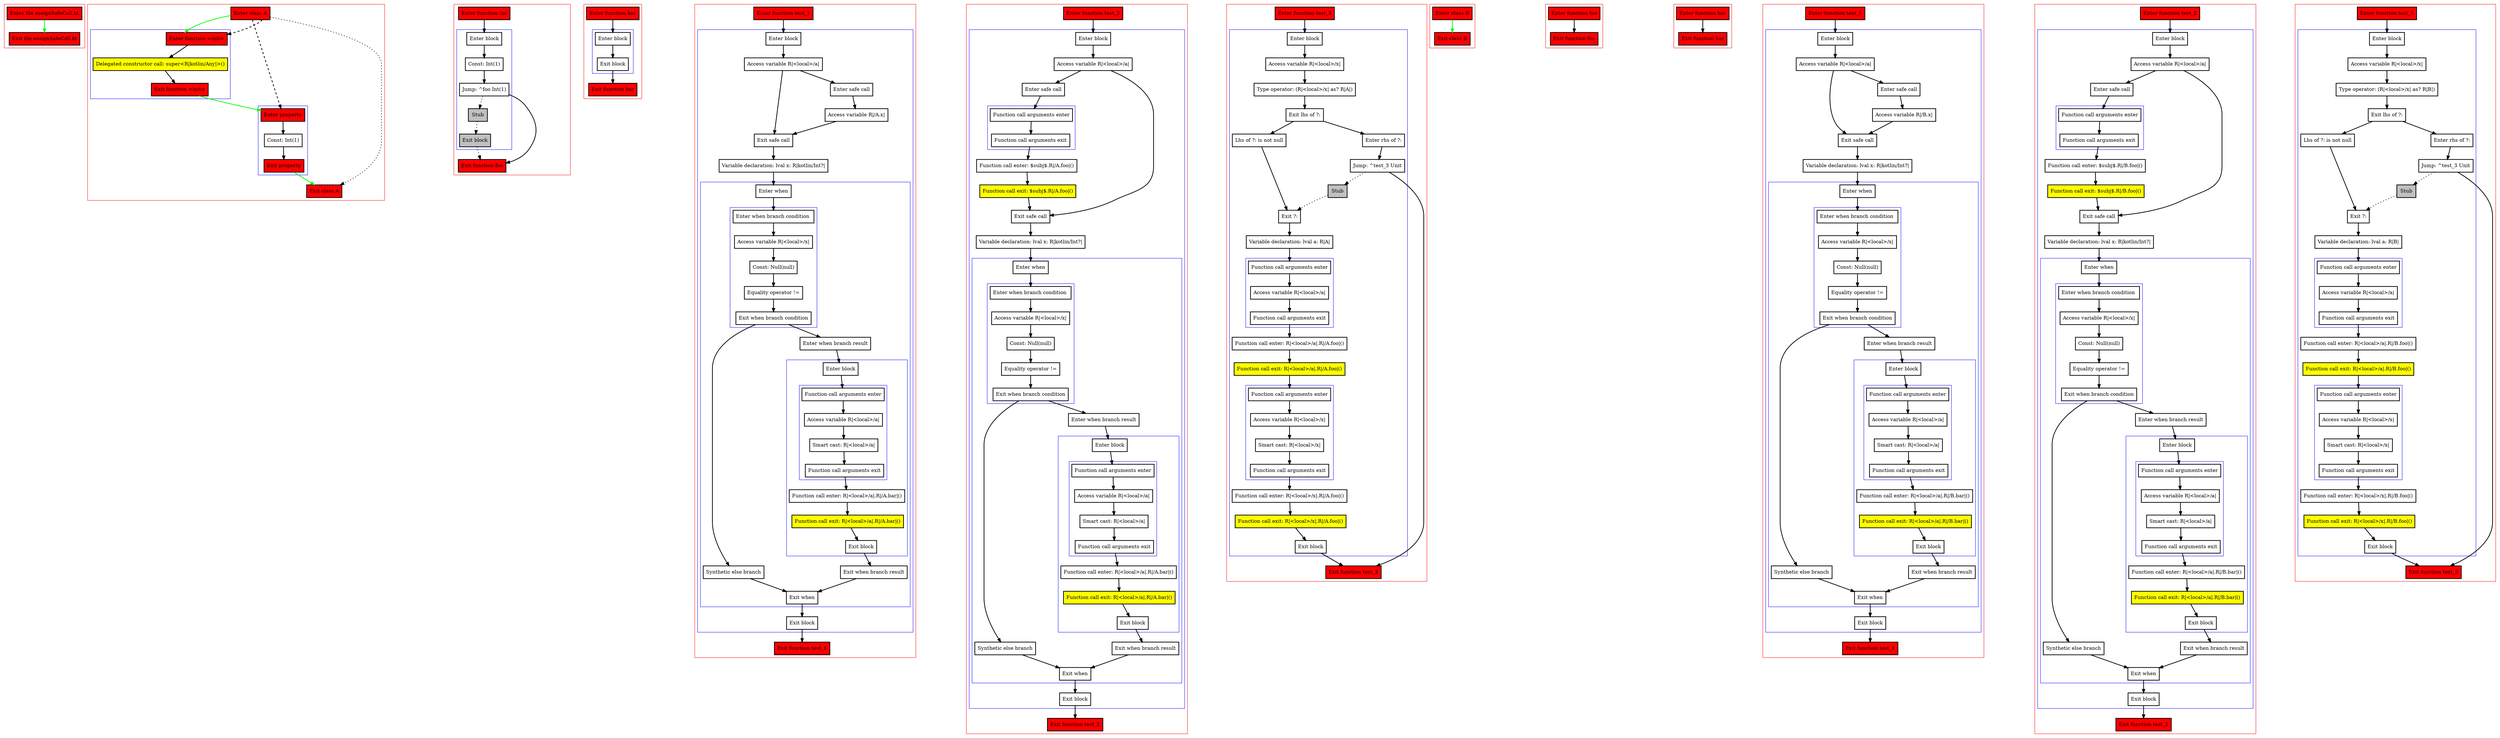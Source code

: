 digraph assignSafeCall_kt {
    graph [nodesep=3]
    node [shape=box penwidth=2]
    edge [penwidth=2]

    subgraph cluster_0 {
        color=red
        0 [label="Enter file assignSafeCall.kt" style="filled" fillcolor=red];
        1 [label="Exit file assignSafeCall.kt" style="filled" fillcolor=red];
    }
    0 -> {1} [color=green];

    subgraph cluster_1 {
        color=red
        2 [label="Enter class A" style="filled" fillcolor=red];
        subgraph cluster_2 {
            color=blue
            3 [label="Enter function <init>" style="filled" fillcolor=red];
            4 [label="Delegated constructor call: super<R|kotlin/Any|>()" style="filled" fillcolor=yellow];
            5 [label="Exit function <init>" style="filled" fillcolor=red];
        }
        subgraph cluster_3 {
            color=blue
            6 [label="Enter property" style="filled" fillcolor=red];
            7 [label="Const: Int(1)"];
            8 [label="Exit property" style="filled" fillcolor=red];
        }
        9 [label="Exit class A" style="filled" fillcolor=red];
    }
    2 -> {3} [color=green];
    2 -> {9} [style=dotted];
    2 -> {3 6} [style=dashed];
    3 -> {4};
    4 -> {5};
    5 -> {6} [color=green];
    6 -> {7};
    7 -> {8};
    8 -> {9} [color=green];

    subgraph cluster_4 {
        color=red
        10 [label="Enter function foo" style="filled" fillcolor=red];
        subgraph cluster_5 {
            color=blue
            11 [label="Enter block"];
            12 [label="Const: Int(1)"];
            13 [label="Jump: ^foo Int(1)"];
            14 [label="Stub" style="filled" fillcolor=gray];
            15 [label="Exit block" style="filled" fillcolor=gray];
        }
        16 [label="Exit function foo" style="filled" fillcolor=red];
    }
    10 -> {11};
    11 -> {12};
    12 -> {13};
    13 -> {16};
    13 -> {14} [style=dotted];
    14 -> {15} [style=dotted];
    15 -> {16} [style=dotted];

    subgraph cluster_6 {
        color=red
        17 [label="Enter function bar" style="filled" fillcolor=red];
        subgraph cluster_7 {
            color=blue
            18 [label="Enter block"];
            19 [label="Exit block"];
        }
        20 [label="Exit function bar" style="filled" fillcolor=red];
    }
    17 -> {18};
    18 -> {19};
    19 -> {20};

    subgraph cluster_8 {
        color=red
        21 [label="Enter function test_1" style="filled" fillcolor=red];
        subgraph cluster_9 {
            color=blue
            22 [label="Enter block"];
            23 [label="Access variable R|<local>/a|"];
            24 [label="Enter safe call"];
            25 [label="Access variable R|/A.x|"];
            26 [label="Exit safe call"];
            27 [label="Variable declaration: lval x: R|kotlin/Int?|"];
            subgraph cluster_10 {
                color=blue
                28 [label="Enter when"];
                subgraph cluster_11 {
                    color=blue
                    29 [label="Enter when branch condition "];
                    30 [label="Access variable R|<local>/x|"];
                    31 [label="Const: Null(null)"];
                    32 [label="Equality operator !="];
                    33 [label="Exit when branch condition"];
                }
                34 [label="Synthetic else branch"];
                35 [label="Enter when branch result"];
                subgraph cluster_12 {
                    color=blue
                    36 [label="Enter block"];
                    subgraph cluster_13 {
                        color=blue
                        37 [label="Function call arguments enter"];
                        38 [label="Access variable R|<local>/a|"];
                        39 [label="Smart cast: R|<local>/a|"];
                        40 [label="Function call arguments exit"];
                    }
                    41 [label="Function call enter: R|<local>/a|.R|/A.bar|()"];
                    42 [label="Function call exit: R|<local>/a|.R|/A.bar|()" style="filled" fillcolor=yellow];
                    43 [label="Exit block"];
                }
                44 [label="Exit when branch result"];
                45 [label="Exit when"];
            }
            46 [label="Exit block"];
        }
        47 [label="Exit function test_1" style="filled" fillcolor=red];
    }
    21 -> {22};
    22 -> {23};
    23 -> {24 26};
    24 -> {25};
    25 -> {26};
    26 -> {27};
    27 -> {28};
    28 -> {29};
    29 -> {30};
    30 -> {31};
    31 -> {32};
    32 -> {33};
    33 -> {34 35};
    34 -> {45};
    35 -> {36};
    36 -> {37};
    37 -> {38};
    38 -> {39};
    39 -> {40};
    40 -> {41};
    41 -> {42};
    42 -> {43};
    43 -> {44};
    44 -> {45};
    45 -> {46};
    46 -> {47};

    subgraph cluster_14 {
        color=red
        48 [label="Enter function test_2" style="filled" fillcolor=red];
        subgraph cluster_15 {
            color=blue
            49 [label="Enter block"];
            50 [label="Access variable R|<local>/a|"];
            51 [label="Enter safe call"];
            subgraph cluster_16 {
                color=blue
                52 [label="Function call arguments enter"];
                53 [label="Function call arguments exit"];
            }
            54 [label="Function call enter: $subj$.R|/A.foo|()"];
            55 [label="Function call exit: $subj$.R|/A.foo|()" style="filled" fillcolor=yellow];
            56 [label="Exit safe call"];
            57 [label="Variable declaration: lval x: R|kotlin/Int?|"];
            subgraph cluster_17 {
                color=blue
                58 [label="Enter when"];
                subgraph cluster_18 {
                    color=blue
                    59 [label="Enter when branch condition "];
                    60 [label="Access variable R|<local>/x|"];
                    61 [label="Const: Null(null)"];
                    62 [label="Equality operator !="];
                    63 [label="Exit when branch condition"];
                }
                64 [label="Synthetic else branch"];
                65 [label="Enter when branch result"];
                subgraph cluster_19 {
                    color=blue
                    66 [label="Enter block"];
                    subgraph cluster_20 {
                        color=blue
                        67 [label="Function call arguments enter"];
                        68 [label="Access variable R|<local>/a|"];
                        69 [label="Smart cast: R|<local>/a|"];
                        70 [label="Function call arguments exit"];
                    }
                    71 [label="Function call enter: R|<local>/a|.R|/A.bar|()"];
                    72 [label="Function call exit: R|<local>/a|.R|/A.bar|()" style="filled" fillcolor=yellow];
                    73 [label="Exit block"];
                }
                74 [label="Exit when branch result"];
                75 [label="Exit when"];
            }
            76 [label="Exit block"];
        }
        77 [label="Exit function test_2" style="filled" fillcolor=red];
    }
    48 -> {49};
    49 -> {50};
    50 -> {51 56};
    51 -> {52};
    52 -> {53};
    53 -> {54};
    54 -> {55};
    55 -> {56};
    56 -> {57};
    57 -> {58};
    58 -> {59};
    59 -> {60};
    60 -> {61};
    61 -> {62};
    62 -> {63};
    63 -> {64 65};
    64 -> {75};
    65 -> {66};
    66 -> {67};
    67 -> {68};
    68 -> {69};
    69 -> {70};
    70 -> {71};
    71 -> {72};
    72 -> {73};
    73 -> {74};
    74 -> {75};
    75 -> {76};
    76 -> {77};

    subgraph cluster_21 {
        color=red
        78 [label="Enter function test_3" style="filled" fillcolor=red];
        subgraph cluster_22 {
            color=blue
            79 [label="Enter block"];
            80 [label="Access variable R|<local>/x|"];
            81 [label="Type operator: (R|<local>/x| as? R|A|)"];
            82 [label="Exit lhs of ?:"];
            83 [label="Enter rhs of ?:"];
            84 [label="Jump: ^test_3 Unit"];
            85 [label="Stub" style="filled" fillcolor=gray];
            86 [label="Lhs of ?: is not null"];
            87 [label="Exit ?:"];
            88 [label="Variable declaration: lval a: R|A|"];
            subgraph cluster_23 {
                color=blue
                89 [label="Function call arguments enter"];
                90 [label="Access variable R|<local>/a|"];
                91 [label="Function call arguments exit"];
            }
            92 [label="Function call enter: R|<local>/a|.R|/A.foo|()"];
            93 [label="Function call exit: R|<local>/a|.R|/A.foo|()" style="filled" fillcolor=yellow];
            subgraph cluster_24 {
                color=blue
                94 [label="Function call arguments enter"];
                95 [label="Access variable R|<local>/x|"];
                96 [label="Smart cast: R|<local>/x|"];
                97 [label="Function call arguments exit"];
            }
            98 [label="Function call enter: R|<local>/x|.R|/A.foo|()"];
            99 [label="Function call exit: R|<local>/x|.R|/A.foo|()" style="filled" fillcolor=yellow];
            100 [label="Exit block"];
        }
        101 [label="Exit function test_3" style="filled" fillcolor=red];
    }
    78 -> {79};
    79 -> {80};
    80 -> {81};
    81 -> {82};
    82 -> {83 86};
    83 -> {84};
    84 -> {101};
    84 -> {85} [style=dotted];
    85 -> {87} [style=dotted];
    86 -> {87};
    87 -> {88};
    88 -> {89};
    89 -> {90};
    90 -> {91};
    91 -> {92};
    92 -> {93};
    93 -> {94};
    94 -> {95};
    95 -> {96};
    96 -> {97};
    97 -> {98};
    98 -> {99};
    99 -> {100};
    100 -> {101};

    subgraph cluster_25 {
        color=red
        102 [label="Enter class B" style="filled" fillcolor=red];
        103 [label="Exit class B" style="filled" fillcolor=red];
    }
    102 -> {103} [color=green];

    subgraph cluster_26 {
        color=red
        104 [label="Enter function foo" style="filled" fillcolor=red];
        105 [label="Exit function foo" style="filled" fillcolor=red];
    }
    104 -> {105};

    subgraph cluster_27 {
        color=red
        106 [label="Enter function bar" style="filled" fillcolor=red];
        107 [label="Exit function bar" style="filled" fillcolor=red];
    }
    106 -> {107};

    subgraph cluster_28 {
        color=red
        108 [label="Enter function test_1" style="filled" fillcolor=red];
        subgraph cluster_29 {
            color=blue
            109 [label="Enter block"];
            110 [label="Access variable R|<local>/a|"];
            111 [label="Enter safe call"];
            112 [label="Access variable R|/B.x|"];
            113 [label="Exit safe call"];
            114 [label="Variable declaration: lval x: R|kotlin/Int?|"];
            subgraph cluster_30 {
                color=blue
                115 [label="Enter when"];
                subgraph cluster_31 {
                    color=blue
                    116 [label="Enter when branch condition "];
                    117 [label="Access variable R|<local>/x|"];
                    118 [label="Const: Null(null)"];
                    119 [label="Equality operator !="];
                    120 [label="Exit when branch condition"];
                }
                121 [label="Synthetic else branch"];
                122 [label="Enter when branch result"];
                subgraph cluster_32 {
                    color=blue
                    123 [label="Enter block"];
                    subgraph cluster_33 {
                        color=blue
                        124 [label="Function call arguments enter"];
                        125 [label="Access variable R|<local>/a|"];
                        126 [label="Smart cast: R|<local>/a|"];
                        127 [label="Function call arguments exit"];
                    }
                    128 [label="Function call enter: R|<local>/a|.R|/B.bar|()"];
                    129 [label="Function call exit: R|<local>/a|.R|/B.bar|()" style="filled" fillcolor=yellow];
                    130 [label="Exit block"];
                }
                131 [label="Exit when branch result"];
                132 [label="Exit when"];
            }
            133 [label="Exit block"];
        }
        134 [label="Exit function test_1" style="filled" fillcolor=red];
    }
    108 -> {109};
    109 -> {110};
    110 -> {111 113};
    111 -> {112};
    112 -> {113};
    113 -> {114};
    114 -> {115};
    115 -> {116};
    116 -> {117};
    117 -> {118};
    118 -> {119};
    119 -> {120};
    120 -> {121 122};
    121 -> {132};
    122 -> {123};
    123 -> {124};
    124 -> {125};
    125 -> {126};
    126 -> {127};
    127 -> {128};
    128 -> {129};
    129 -> {130};
    130 -> {131};
    131 -> {132};
    132 -> {133};
    133 -> {134};

    subgraph cluster_34 {
        color=red
        135 [label="Enter function test_2" style="filled" fillcolor=red];
        subgraph cluster_35 {
            color=blue
            136 [label="Enter block"];
            137 [label="Access variable R|<local>/a|"];
            138 [label="Enter safe call"];
            subgraph cluster_36 {
                color=blue
                139 [label="Function call arguments enter"];
                140 [label="Function call arguments exit"];
            }
            141 [label="Function call enter: $subj$.R|/B.foo|()"];
            142 [label="Function call exit: $subj$.R|/B.foo|()" style="filled" fillcolor=yellow];
            143 [label="Exit safe call"];
            144 [label="Variable declaration: lval x: R|kotlin/Int?|"];
            subgraph cluster_37 {
                color=blue
                145 [label="Enter when"];
                subgraph cluster_38 {
                    color=blue
                    146 [label="Enter when branch condition "];
                    147 [label="Access variable R|<local>/x|"];
                    148 [label="Const: Null(null)"];
                    149 [label="Equality operator !="];
                    150 [label="Exit when branch condition"];
                }
                151 [label="Synthetic else branch"];
                152 [label="Enter when branch result"];
                subgraph cluster_39 {
                    color=blue
                    153 [label="Enter block"];
                    subgraph cluster_40 {
                        color=blue
                        154 [label="Function call arguments enter"];
                        155 [label="Access variable R|<local>/a|"];
                        156 [label="Smart cast: R|<local>/a|"];
                        157 [label="Function call arguments exit"];
                    }
                    158 [label="Function call enter: R|<local>/a|.R|/B.bar|()"];
                    159 [label="Function call exit: R|<local>/a|.R|/B.bar|()" style="filled" fillcolor=yellow];
                    160 [label="Exit block"];
                }
                161 [label="Exit when branch result"];
                162 [label="Exit when"];
            }
            163 [label="Exit block"];
        }
        164 [label="Exit function test_2" style="filled" fillcolor=red];
    }
    135 -> {136};
    136 -> {137};
    137 -> {138 143};
    138 -> {139};
    139 -> {140};
    140 -> {141};
    141 -> {142};
    142 -> {143};
    143 -> {144};
    144 -> {145};
    145 -> {146};
    146 -> {147};
    147 -> {148};
    148 -> {149};
    149 -> {150};
    150 -> {151 152};
    151 -> {162};
    152 -> {153};
    153 -> {154};
    154 -> {155};
    155 -> {156};
    156 -> {157};
    157 -> {158};
    158 -> {159};
    159 -> {160};
    160 -> {161};
    161 -> {162};
    162 -> {163};
    163 -> {164};

    subgraph cluster_41 {
        color=red
        165 [label="Enter function test_3" style="filled" fillcolor=red];
        subgraph cluster_42 {
            color=blue
            166 [label="Enter block"];
            167 [label="Access variable R|<local>/x|"];
            168 [label="Type operator: (R|<local>/x| as? R|B|)"];
            169 [label="Exit lhs of ?:"];
            170 [label="Enter rhs of ?:"];
            171 [label="Jump: ^test_3 Unit"];
            172 [label="Stub" style="filled" fillcolor=gray];
            173 [label="Lhs of ?: is not null"];
            174 [label="Exit ?:"];
            175 [label="Variable declaration: lval a: R|B|"];
            subgraph cluster_43 {
                color=blue
                176 [label="Function call arguments enter"];
                177 [label="Access variable R|<local>/a|"];
                178 [label="Function call arguments exit"];
            }
            179 [label="Function call enter: R|<local>/a|.R|/B.foo|()"];
            180 [label="Function call exit: R|<local>/a|.R|/B.foo|()" style="filled" fillcolor=yellow];
            subgraph cluster_44 {
                color=blue
                181 [label="Function call arguments enter"];
                182 [label="Access variable R|<local>/x|"];
                183 [label="Smart cast: R|<local>/x|"];
                184 [label="Function call arguments exit"];
            }
            185 [label="Function call enter: R|<local>/x|.R|/B.foo|()"];
            186 [label="Function call exit: R|<local>/x|.R|/B.foo|()" style="filled" fillcolor=yellow];
            187 [label="Exit block"];
        }
        188 [label="Exit function test_3" style="filled" fillcolor=red];
    }
    165 -> {166};
    166 -> {167};
    167 -> {168};
    168 -> {169};
    169 -> {170 173};
    170 -> {171};
    171 -> {188};
    171 -> {172} [style=dotted];
    172 -> {174} [style=dotted];
    173 -> {174};
    174 -> {175};
    175 -> {176};
    176 -> {177};
    177 -> {178};
    178 -> {179};
    179 -> {180};
    180 -> {181};
    181 -> {182};
    182 -> {183};
    183 -> {184};
    184 -> {185};
    185 -> {186};
    186 -> {187};
    187 -> {188};

}
